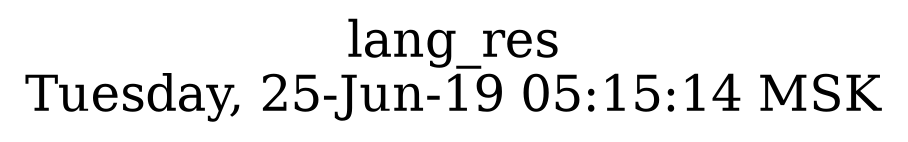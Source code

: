 digraph G {
graph [
  fontsize="24";
  label="lang_res\nTuesday, 25-Jun-19 05:15:14 MSK";
  nojustify=true;
  ordering=out;
  rankdir=LR;
  size="30";
];
}
